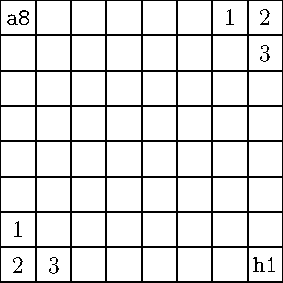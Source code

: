 size(5cm);

int n = 8;

for (int i = 0; i <= n; ++i) {
    draw((0,i)--(n,i));
    draw((i,0)--(i,n));
}

label("$1$", (0+0.5, 1+0.5));
label("$2$", (0+0.5, 0+0.5));
label("$3$", (1+0.5, 0+0.5));

label("$1$", (n-2+0.5, n-1+0.5));
label("$2$", (n-1+0.5, n-1+0.5));
label("$3$", (n-1+0.5, n-2+0.5));

label("{\tt a8}", (0+0.5, n-1+0.5));
label("{\tt h1}", (n-1+0.5, 0+0.5));

